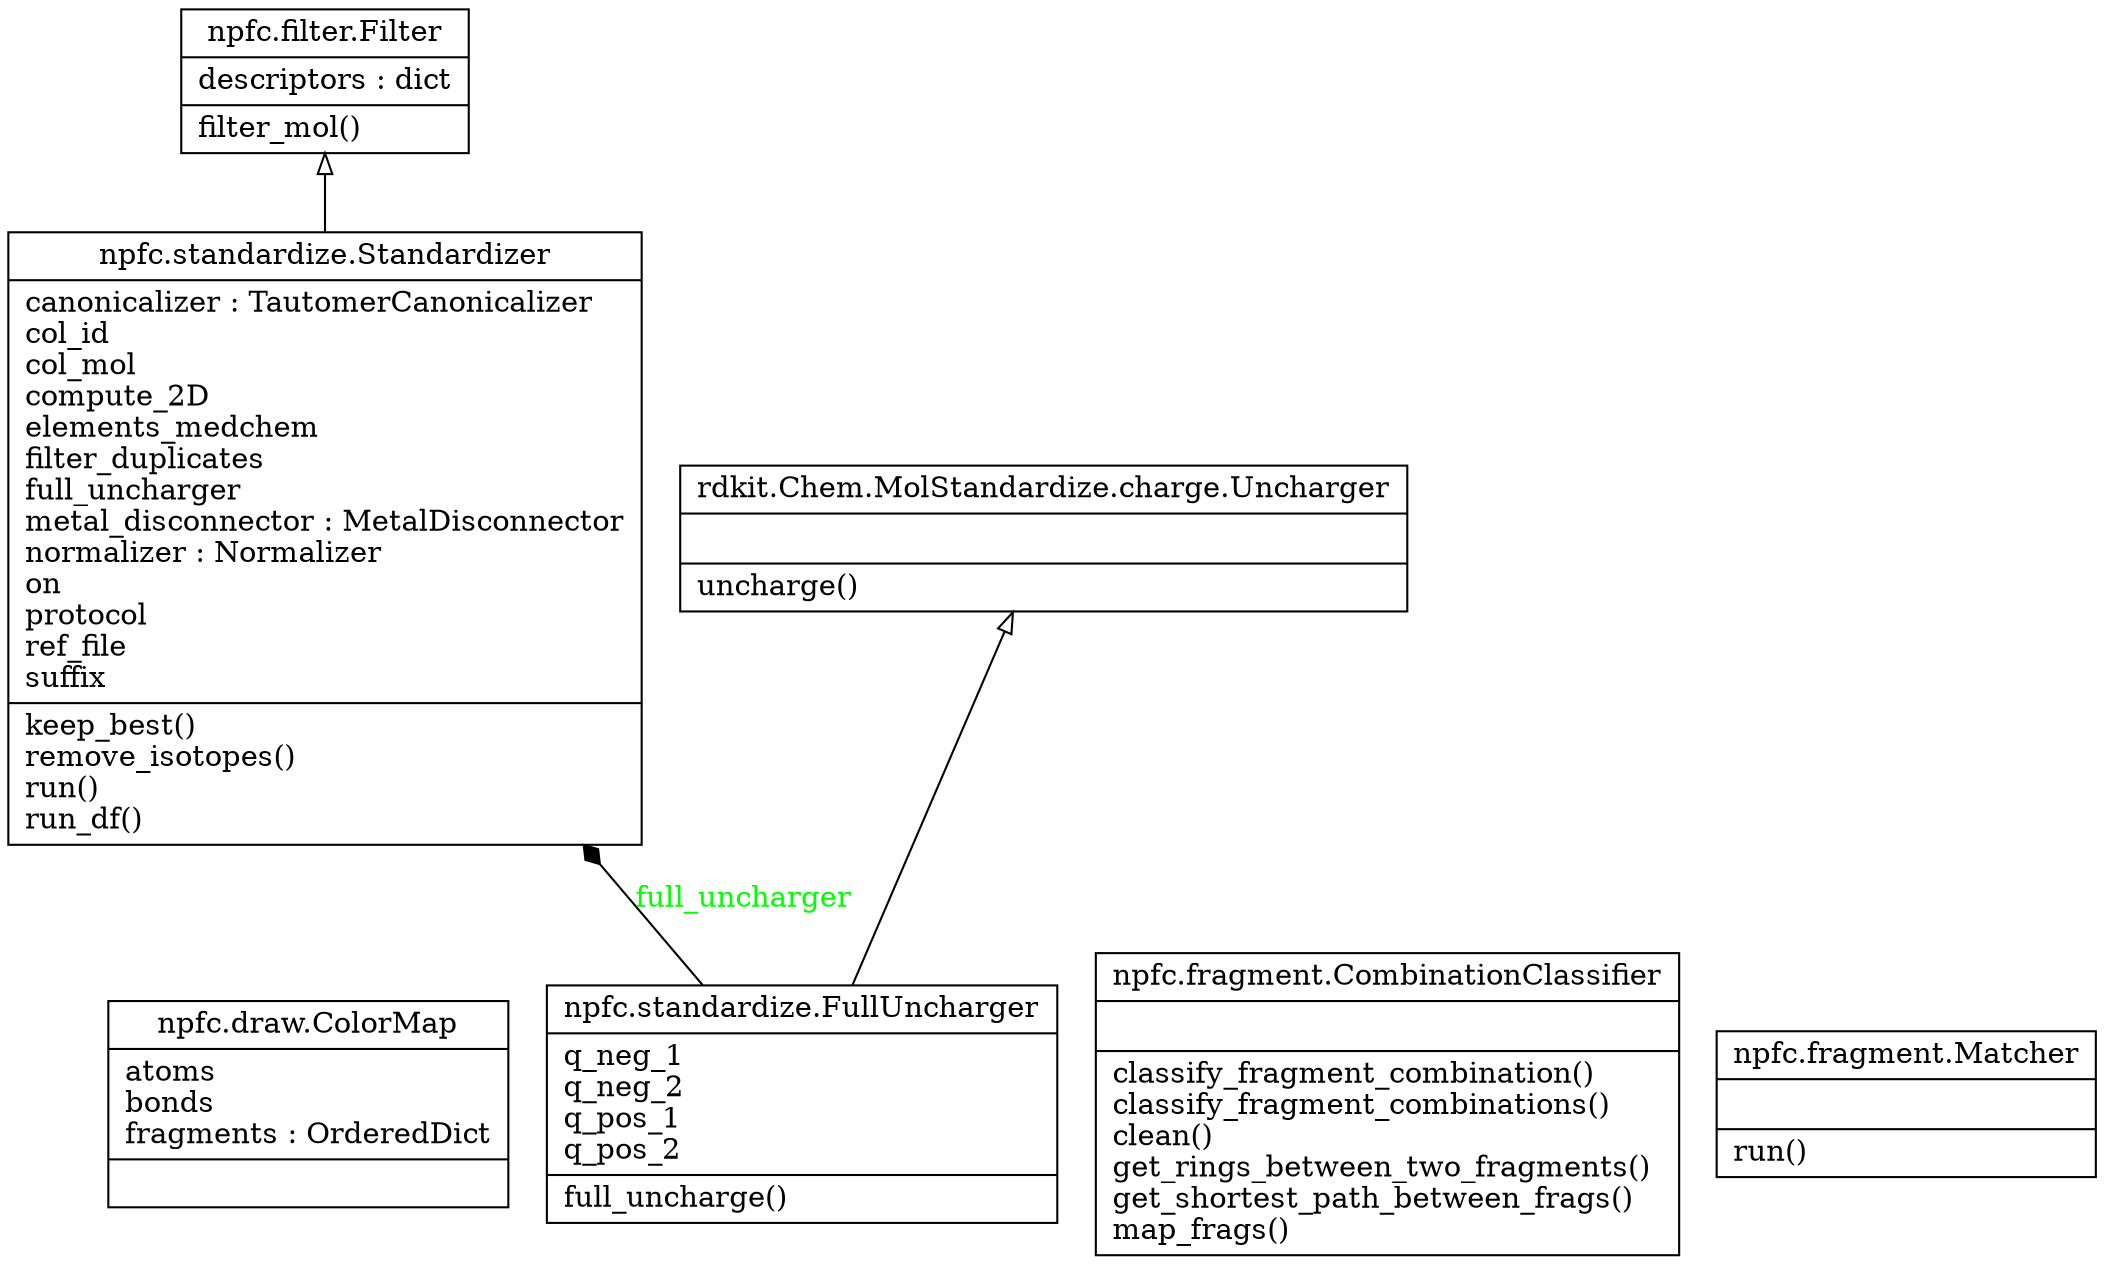 digraph "classes_npfc" {
charset="utf-8"
rankdir=BT
"0" [label="{npfc.draw.ColorMap|atoms\lbonds\lfragments : OrderedDict\l|}", shape="record"];
"1" [label="{npfc.filter.Filter|descriptors : dict\l|filter_mol()\l}", shape="record"];
"2" [label="{npfc.fragment.CombinationClassifier|\l|classify_fragment_combination()\lclassify_fragment_combinations()\lclean()\lget_rings_between_two_fragments()\lget_shortest_path_between_frags()\lmap_frags()\l}", shape="record"];
"3" [label="{npfc.fragment.Matcher|\l|run()\l}", shape="record"];
"4" [label="{npfc.standardize.FullUncharger|q_neg_1\lq_neg_2\lq_pos_1\lq_pos_2\l|full_uncharge()\l}", shape="record"];
"5" [label="{npfc.standardize.Standardizer|canonicalizer : TautomerCanonicalizer\lcol_id\lcol_mol\lcompute_2D\lelements_medchem\lfilter_duplicates\lfull_uncharger\lmetal_disconnector : MetalDisconnector\lnormalizer : Normalizer\lon\lprotocol\lref_file\lsuffix\l|keep_best()\lremove_isotopes()\lrun()\lrun_df()\l}", shape="record"];
"6" [label="{rdkit.Chem.MolStandardize.charge.Uncharger|\l|uncharge()\l}", shape="record"];
"4" -> "6" [arrowhead="empty", arrowtail="none"];
"5" -> "1" [arrowhead="empty", arrowtail="none"];
"4" -> "5" [arrowhead="diamond", arrowtail="none", fontcolor="green", label="full_uncharger", style="solid"];
}
